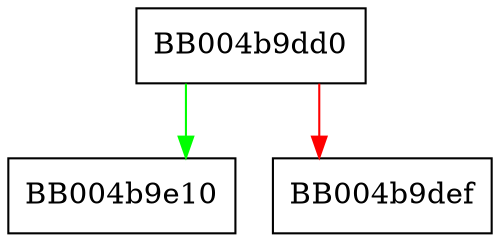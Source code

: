 digraph ossl_qtx_calculate_ciphertext_payload_len {
  node [shape="box"];
  graph [splines=ortho];
  BB004b9dd0 -> BB004b9e10 [color="green"];
  BB004b9dd0 -> BB004b9def [color="red"];
}